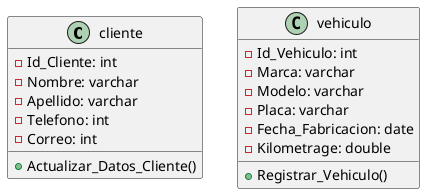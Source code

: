 @startuml
class cliente{
-Id_Cliente: int
-Nombre: varchar
-Apellido: varchar
-Telefono: int
-Correo: int
+Actualizar_Datos_Cliente()
}
class vehiculo{
-Id_Vehiculo: int
-Marca: varchar
-Modelo: varchar
-Placa: varchar
-Fecha_Fabricacion: date
-Kilometrage: double
+Registrar_Vehiculo()
}


@enduml

